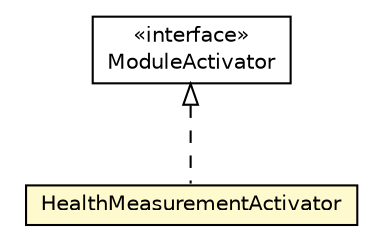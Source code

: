 #!/usr/local/bin/dot
#
# Class diagram 
# Generated by UMLGraph version R5_6-24-gf6e263 (http://www.umlgraph.org/)
#

digraph G {
	edge [fontname="Helvetica",fontsize=10,labelfontname="Helvetica",labelfontsize=10];
	node [fontname="Helvetica",fontsize=10,shape=plaintext];
	nodesep=0.25;
	ranksep=0.5;
	// org.universAAL.ontology.healthmeasurement.HealthMeasurementActivator
	c188356 [label=<<table title="org.universAAL.ontology.healthmeasurement.HealthMeasurementActivator" border="0" cellborder="1" cellspacing="0" cellpadding="2" port="p" bgcolor="lemonChiffon" href="./HealthMeasurementActivator.html">
		<tr><td><table border="0" cellspacing="0" cellpadding="1">
<tr><td align="center" balign="center"> HealthMeasurementActivator </td></tr>
		</table></td></tr>
		</table>>, URL="./HealthMeasurementActivator.html", fontname="Helvetica", fontcolor="black", fontsize=10.0];
	//org.universAAL.ontology.healthmeasurement.HealthMeasurementActivator implements org.universAAL.middleware.container.ModuleActivator
	c188550:p -> c188356:p [dir=back,arrowtail=empty,style=dashed];
	// org.universAAL.middleware.container.ModuleActivator
	c188550 [label=<<table title="org.universAAL.middleware.container.ModuleActivator" border="0" cellborder="1" cellspacing="0" cellpadding="2" port="p" href="http://java.sun.com/j2se/1.4.2/docs/api/org/universAAL/middleware/container/ModuleActivator.html">
		<tr><td><table border="0" cellspacing="0" cellpadding="1">
<tr><td align="center" balign="center"> &#171;interface&#187; </td></tr>
<tr><td align="center" balign="center"> ModuleActivator </td></tr>
		</table></td></tr>
		</table>>, URL="http://java.sun.com/j2se/1.4.2/docs/api/org/universAAL/middleware/container/ModuleActivator.html", fontname="Helvetica", fontcolor="black", fontsize=10.0];
}

